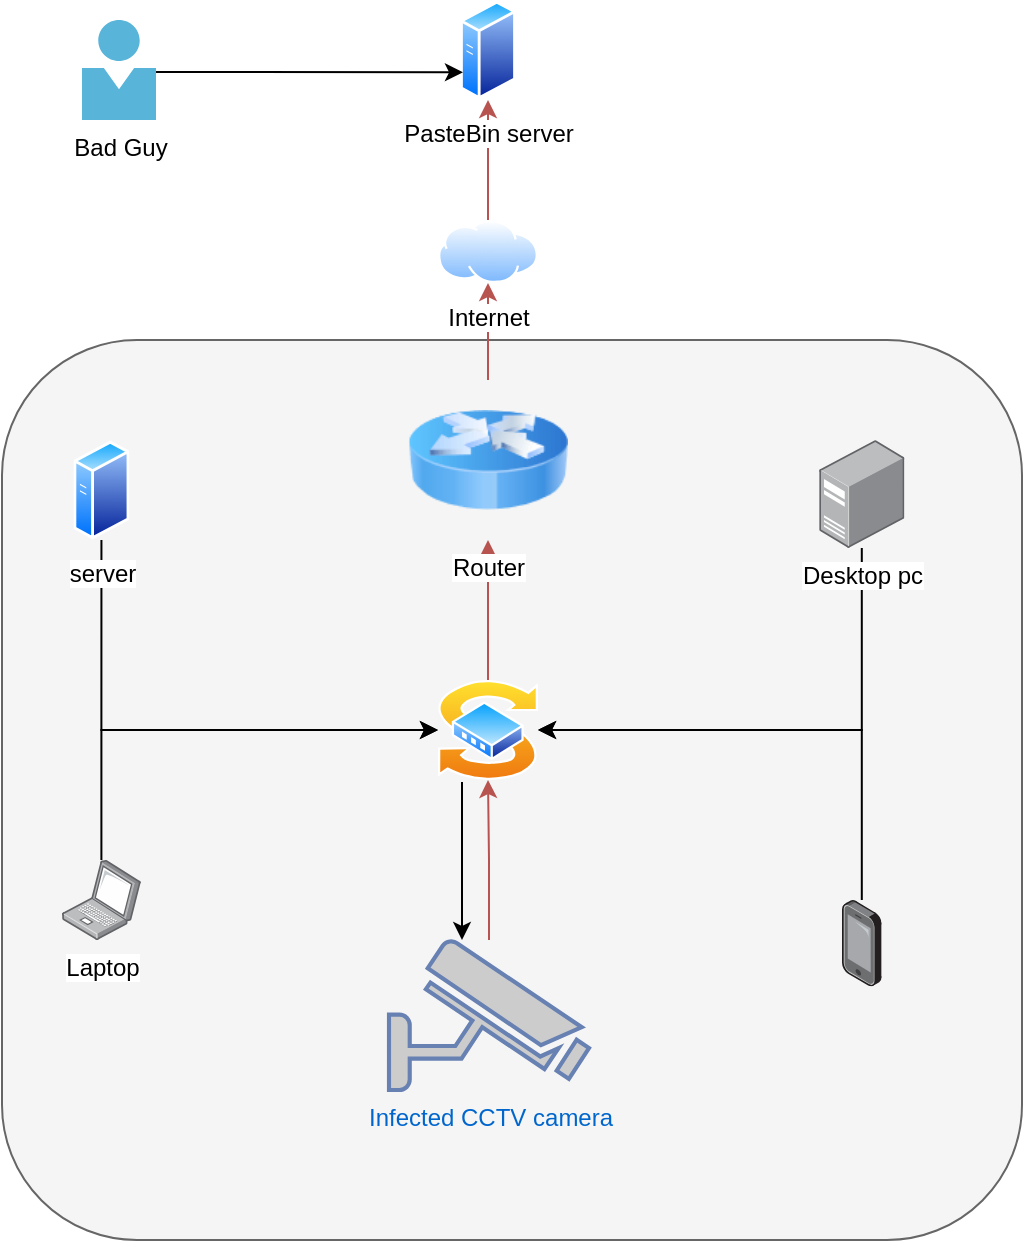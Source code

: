 <mxfile version="14.2.7" type="github"><diagram id="3HUEMlJQbVSTytyl9etf" name="Page-1"><mxGraphModel dx="1221" dy="645" grid="1" gridSize="10" guides="1" tooltips="1" connect="1" arrows="1" fold="1" page="1" pageScale="1" pageWidth="827" pageHeight="1169" math="0" shadow="0"><root><mxCell id="0"/><mxCell id="1" parent="0"/><mxCell id="jaqtlQJVNviVSwPkuTlI-49" value="" style="rounded=1;whiteSpace=wrap;html=1;fillColor=#f5f5f5;strokeColor=#666666;fontColor=#333333;" vertex="1" parent="1"><mxGeometry x="170" y="180" width="510" height="450" as="geometry"/></mxCell><mxCell id="jaqtlQJVNviVSwPkuTlI-18" value="" style="edgeStyle=orthogonalEdgeStyle;rounded=0;orthogonalLoop=1;jettySize=auto;html=1;endArrow=none;endFill=0;fillColor=#f8cecc;strokeColor=#b85450;startArrow=classic;startFill=1;" edge="1" parent="1" source="jaqtlQJVNviVSwPkuTlI-16" target="jaqtlQJVNviVSwPkuTlI-17"><mxGeometry relative="1" as="geometry"/></mxCell><mxCell id="jaqtlQJVNviVSwPkuTlI-47" value="" style="edgeStyle=orthogonalEdgeStyle;rounded=0;orthogonalLoop=1;jettySize=auto;html=1;startArrow=none;startFill=0;endArrow=classic;endFill=1;fillColor=#f8cecc;strokeColor=#b85450;" edge="1" parent="1" source="jaqtlQJVNviVSwPkuTlI-16" target="jaqtlQJVNviVSwPkuTlI-19"><mxGeometry relative="1" as="geometry"/></mxCell><mxCell id="jaqtlQJVNviVSwPkuTlI-16" value="Router" style="image;html=1;image=img/lib/clip_art/networking/Router_Icon_128x128.png" vertex="1" parent="1"><mxGeometry x="373" y="200" width="80" height="80" as="geometry"/></mxCell><mxCell id="jaqtlQJVNviVSwPkuTlI-37" style="edgeStyle=orthogonalEdgeStyle;rounded=0;orthogonalLoop=1;jettySize=auto;html=1;endArrow=none;endFill=0;startArrow=classic;startFill=1;" edge="1" parent="1" source="jaqtlQJVNviVSwPkuTlI-17" target="jaqtlQJVNviVSwPkuTlI-21"><mxGeometry relative="1" as="geometry"/></mxCell><mxCell id="jaqtlQJVNviVSwPkuTlI-39" style="edgeStyle=orthogonalEdgeStyle;rounded=0;orthogonalLoop=1;jettySize=auto;html=1;endArrow=none;endFill=0;startArrow=classic;startFill=1;" edge="1" parent="1" source="jaqtlQJVNviVSwPkuTlI-17" target="jaqtlQJVNviVSwPkuTlI-26"><mxGeometry relative="1" as="geometry"/></mxCell><mxCell id="jaqtlQJVNviVSwPkuTlI-40" style="edgeStyle=orthogonalEdgeStyle;rounded=0;orthogonalLoop=1;jettySize=auto;html=1;endArrow=none;endFill=0;startArrow=classic;startFill=1;" edge="1" parent="1" source="jaqtlQJVNviVSwPkuTlI-17" target="jaqtlQJVNviVSwPkuTlI-22"><mxGeometry relative="1" as="geometry"/></mxCell><mxCell id="jaqtlQJVNviVSwPkuTlI-42" style="edgeStyle=orthogonalEdgeStyle;rounded=0;orthogonalLoop=1;jettySize=auto;html=1;endArrow=none;endFill=0;startArrow=classic;startFill=1;" edge="1" parent="1" source="jaqtlQJVNviVSwPkuTlI-17" target="jaqtlQJVNviVSwPkuTlI-41"><mxGeometry relative="1" as="geometry"/></mxCell><mxCell id="jaqtlQJVNviVSwPkuTlI-17" value="" style="aspect=fixed;perimeter=ellipsePerimeter;html=1;align=center;shadow=0;dashed=0;spacingTop=3;image;image=img/lib/active_directory/switch.svg;" vertex="1" parent="1"><mxGeometry x="388" y="350" width="50" height="50" as="geometry"/></mxCell><mxCell id="jaqtlQJVNviVSwPkuTlI-48" value="" style="edgeStyle=orthogonalEdgeStyle;rounded=0;orthogonalLoop=1;jettySize=auto;html=1;startArrow=none;startFill=0;endArrow=classic;endFill=1;fillColor=#f8cecc;strokeColor=#b85450;" edge="1" parent="1" source="jaqtlQJVNviVSwPkuTlI-19" target="jaqtlQJVNviVSwPkuTlI-20"><mxGeometry relative="1" as="geometry"/></mxCell><mxCell id="jaqtlQJVNviVSwPkuTlI-19" value="Internet" style="aspect=fixed;perimeter=ellipsePerimeter;html=1;align=center;shadow=0;dashed=0;spacingTop=3;image;image=img/lib/active_directory/internet_cloud.svg;" vertex="1" parent="1"><mxGeometry x="388" y="120" width="50" height="31.5" as="geometry"/></mxCell><mxCell id="jaqtlQJVNviVSwPkuTlI-20" value="PasteBin server" style="aspect=fixed;perimeter=ellipsePerimeter;html=1;align=center;shadow=0;dashed=0;spacingTop=3;image;image=img/lib/active_directory/generic_server.svg;" vertex="1" parent="1"><mxGeometry x="399" y="10" width="28.0" height="50" as="geometry"/></mxCell><mxCell id="jaqtlQJVNviVSwPkuTlI-21" value="Laptop&lt;br&gt;" style="points=[];aspect=fixed;html=1;align=center;shadow=0;dashed=0;image;image=img/lib/allied_telesis/computer_and_terminals/Laptop.svg;" vertex="1" parent="1"><mxGeometry x="200" y="440" width="39.44" height="40" as="geometry"/></mxCell><mxCell id="jaqtlQJVNviVSwPkuTlI-22" value="Desktop pc" style="points=[];aspect=fixed;html=1;align=center;shadow=0;dashed=0;image;image=img/lib/allied_telesis/computer_and_terminals/Server_Desktop.svg;" vertex="1" parent="1"><mxGeometry x="578.6" y="230" width="42.6" height="54" as="geometry"/></mxCell><mxCell id="jaqtlQJVNviVSwPkuTlI-46" value="" style="edgeStyle=orthogonalEdgeStyle;rounded=0;orthogonalLoop=1;jettySize=auto;html=1;startArrow=none;startFill=0;endArrow=classic;endFill=1;fillColor=#f8cecc;strokeColor=#b85450;" edge="1" parent="1" source="jaqtlQJVNviVSwPkuTlI-23" target="jaqtlQJVNviVSwPkuTlI-17"><mxGeometry relative="1" as="geometry"/></mxCell><mxCell id="jaqtlQJVNviVSwPkuTlI-23" value="Infected CCTV camera&lt;br&gt;" style="fontColor=#0066CC;verticalAlign=top;verticalLabelPosition=bottom;labelPosition=center;align=center;html=1;outlineConnect=0;fillColor=#CCCCCC;strokeColor=#6881B3;gradientColor=none;gradientDirection=north;strokeWidth=2;shape=mxgraph.networks.security_camera;" vertex="1" parent="1"><mxGeometry x="363.5" y="480" width="100" height="75" as="geometry"/></mxCell><mxCell id="jaqtlQJVNviVSwPkuTlI-26" value="server&lt;br&gt;" style="aspect=fixed;perimeter=ellipsePerimeter;html=1;align=center;shadow=0;dashed=0;spacingTop=3;image;image=img/lib/active_directory/generic_server.svg;" vertex="1" parent="1"><mxGeometry x="205.72" y="230" width="28.0" height="50" as="geometry"/></mxCell><mxCell id="jaqtlQJVNviVSwPkuTlI-41" value="" style="points=[];aspect=fixed;html=1;align=center;shadow=0;dashed=0;image;image=img/lib/allied_telesis/computer_and_terminals/Smartphone.svg;" vertex="1" parent="1"><mxGeometry x="590" y="460" width="19.8" height="43.2" as="geometry"/></mxCell><mxCell id="jaqtlQJVNviVSwPkuTlI-45" value="" style="endArrow=classic;html=1;endFill=1;" edge="1" parent="1"><mxGeometry width="50" height="50" relative="1" as="geometry"><mxPoint x="400" y="401" as="sourcePoint"/><mxPoint x="400" y="480" as="targetPoint"/></mxGeometry></mxCell><mxCell id="jaqtlQJVNviVSwPkuTlI-55" style="edgeStyle=orthogonalEdgeStyle;rounded=0;orthogonalLoop=1;jettySize=auto;html=1;startArrow=none;startFill=0;endArrow=classic;endFill=1;entryX=0;entryY=0.75;entryDx=0;entryDy=0;" edge="1" parent="1" source="jaqtlQJVNviVSwPkuTlI-54" target="jaqtlQJVNviVSwPkuTlI-20"><mxGeometry relative="1" as="geometry"><mxPoint x="290" y="45" as="targetPoint"/><Array as="points"><mxPoint x="280" y="46"/><mxPoint x="280" y="46"/></Array></mxGeometry></mxCell><mxCell id="jaqtlQJVNviVSwPkuTlI-54" value="Bad Guy" style="aspect=fixed;html=1;points=[];align=center;image;fontSize=12;image=img/lib/mscae/Person.svg;" vertex="1" parent="1"><mxGeometry x="210" y="20" width="37" height="50" as="geometry"/></mxCell></root></mxGraphModel></diagram></mxfile>